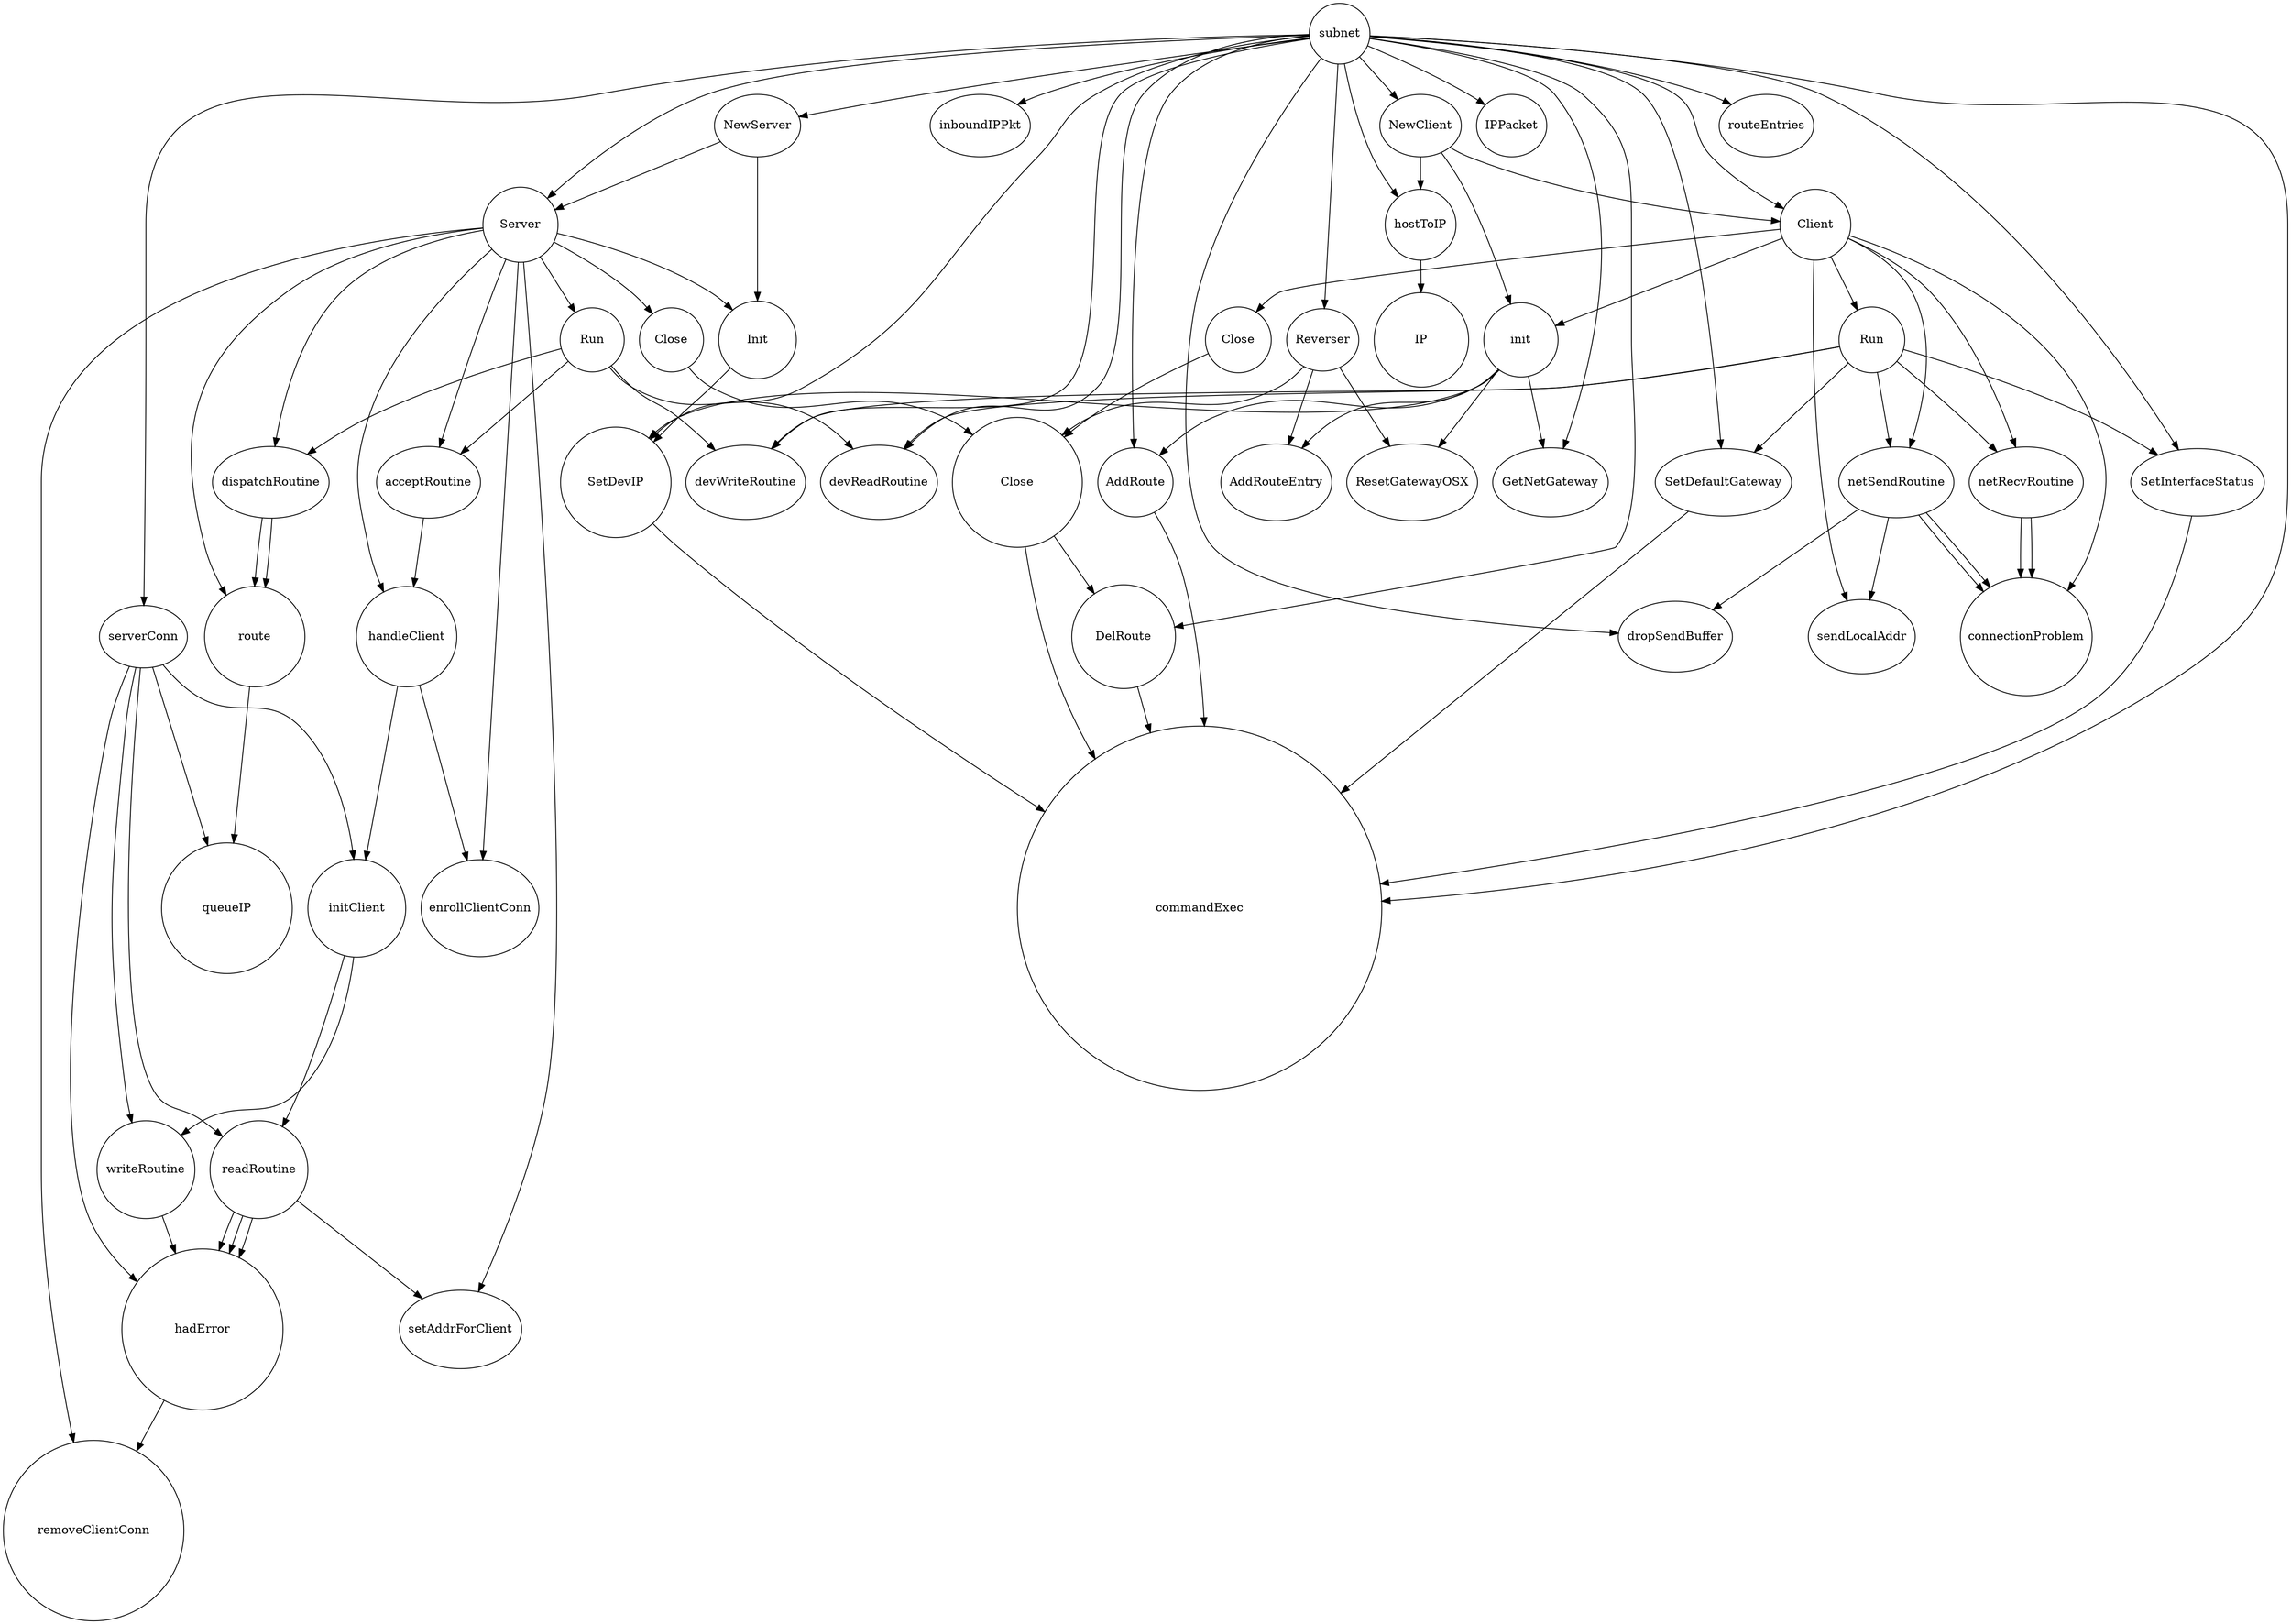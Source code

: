 digraph graphname {
3691592 [width=1.555850881655494] [height=1.555850881655494] [label="IP"];
19367 [width=1.9412722997070306] [height=1.9412722997070306] [label="connectionProblem"];
13405 [width=2.1379759290081126] [height=2.1379759290081126] [label="Close"];
18511 [width=1.1633119342665155] [height=1.1633119342665155] [label="netRecvRoutine"];
18388 [width=1.1645753356254964] [height=1.1645753356254964] [label="dropSendBuffer"];
11909 [width=1.22722154782744] [height=1.22722154782744] [label="devWriteRoutine"];
12896 [width=1.269857799688242] [height=1.269857799688242] [label="AddRouteEntry"];
17031 [width=1.0794072688079277] [height=1.0794072688079277] [label="Run"];
20048 [width=1.223051440624445] [height=1.223051440624445] [label="sendLocalAddr"];
1854 [width=1.6052038249223508] [height=1.6052038249223508] [label="writeRoutine"];
1532 [width=1.61703468587225] [height=1.61703468587225] [label="initClient"];
4379 [width=1.0209311638089793] [height=1.0209311638089793] [label="NewServer"];
1182 [width=1.0209311638089793] [height=1.0209311638089793] [label="inboundIPPkt"];
8486 [width=1.0616268729457599] [height=1.0616268729457599] [label="Close"];
5859 [width=1.0616268729457599] [height=1.0616268729457599] [label="Run"];
6532 [width=1.6504637412330705] [height=1.6504637412330705] [label="handleClient"];
362 [width=6] [height=6] [label="commandExec"];
12558 [width=1.0209311638089793] [height=1.0209311638089793] [label="Reverser"];
10500 [width=1.1457839014801265] [height=1.1457839014801265] [label="GetNetGateway"];
11278 [width=1.22722154782744] [height=1.22722154782744] [label="devReadRoutine"];
7795 [width=1.6504637412330705] [height=1.6504637412330705] [label="route"];
10123 [width=1.702694721340141] [height=1.702694721340141] [label="DelRoute"];
9219 [width=1.8165803191259333] [height=1.8165803191259333] [label="SetDevIP"];
9798 [width=1.1457839014801265] [height=1.1457839014801265] [label="AddRoute"];
17647 [width=1.1633119342665155] [height=1.1633119342665155] [label="netSendRoutine"];
7432 [width=1.184012591505633] [height=1.184012591505633] [label="dispatchRoutine"];
6077 [width=1.184012591505633] [height=1.184012591505633] [label="acceptRoutine"];
3287 [width=2.147066334534243] [height=2.147066334534243] [label="queueIP"];
7004 [width=2.9758562017741257] [height=2.9758562017741257] [label="removeClientConn"];
1354 [width=1.0209311638089793] [height=1.0209311638089793] [label="serverConn"];
1091 [width=1.0209311638089793] [height=1.0209311638089793] [label="IPPacket"];
9532 [width=1.104835829267567] [height=1.104835829267567] [label="SetDefaultGateway"];
6850 [width=1.2860583774231629] [height=1.2860583774231629] [label="setAddrForClient"];
3495 [width=2.658023568552078] [height=2.658023568552078] [label="hadError"];
842398787264 [width=1] [height=1] [label="subnet"];
20394 [width=1.0794072688079277] [height=1.0794072688079277] [label="Close"];
15886 [width=1.2244123308250223] [height=1.2244123308250223] [label="init"];
5413 [width=1.279134465971402] [height=1.279134465971402] [label="Init"];
8858 [width=1.104835829267567] [height=1.104835829267567] [label="SetInterfaceStatus"];
13162 [width=1.269857799688242] [height=1.269857799688242] [label="ResetGatewayOSX"];
6682 [width=1.5916585216077532] [height=1.5916585216077532] [label="enrollClientConn"];
3858 [width=1.2384387568346213] [height=1.2384387568346213] [label="Server"];
2251 [width=1.6052038249223508] [height=1.6052038249223508] [label="readRoutine"];
14710 [width=1.0209311638089793] [height=1.0209311638089793] [label="NewClient"];
12694 [width=1.0209311638089793] [height=1.0209311638089793] [label="routeEntries"];
90 [width=1.165936225826074] [height=1.165936225826074] [label="hostToIP"];
14143 [width=1.165936225826074] [height=1.165936225826074] [label="Client"];
"842398787264" -> "14143";
"842398787264" -> "14710";
"14710" -> "14143";
"14710" -> "90";
"14710" -> "15886";
"14143" -> "15886";
"15886" -> "9219";
"15886" -> "10500";
"15886" -> "9798";
"15886" -> "12896";
"15886" -> "13162";
"14143" -> "17031";
"17031" -> "9532";
"17031" -> "8858";
"17031" -> "17647";
"17031" -> "18511";
"17031" -> "11278";
"17031" -> "11909";
"14143" -> "17647";
"17647" -> "20048";
"17647" -> "19367";
"17647" -> "19367";
"17647" -> "18388";
"842398787264" -> "18388";
"14143" -> "18511";
"18511" -> "19367";
"18511" -> "19367";
"14143" -> "19367";
"14143" -> "20048";
"14143" -> "20394";
"20394" -> "13405";
"842398787264" -> "1091";
"842398787264" -> "1182";
"842398787264" -> "8858";
"8858" -> "362";
"842398787264" -> "9219";
"9219" -> "362";
"842398787264" -> "9532";
"9532" -> "362";
"842398787264" -> "9798";
"9798" -> "362";
"842398787264" -> "10123";
"10123" -> "362";
"842398787264" -> "10500";
"842398787264" -> "12558";
"842398787264" -> "12694";
"12558" -> "12896";
"12558" -> "13162";
"12558" -> "13405";
"13405" -> "10123";
"13405" -> "362";
"842398787264" -> "3858";
"842398787264" -> "4379";
"4379" -> "3858";
"4379" -> "5413";
"3858" -> "5413";
"5413" -> "9219";
"3858" -> "5859";
"5859" -> "6077";
"5859" -> "7432";
"5859" -> "11909";
"5859" -> "11278";
"3858" -> "6077";
"6077" -> "6532";
"3858" -> "6532";
"6532" -> "6682";
"6532" -> "1532";
"3858" -> "6682";
"3858" -> "6850";
"3858" -> "7004";
"3858" -> "7432";
"7432" -> "7795";
"7432" -> "7795";
"3858" -> "7795";
"7795" -> "3287";
"3858" -> "8486";
"8486" -> "13405";
"842398787264" -> "1354";
"1354" -> "1532";
"1532" -> "2251";
"1532" -> "1854";
"1354" -> "1854";
"1854" -> "3495";
"1354" -> "2251";
"2251" -> "3495";
"2251" -> "3495";
"2251" -> "6850";
"2251" -> "3495";
"1354" -> "3287";
"1354" -> "3495";
"3495" -> "7004";
"842398787264" -> "11278";
"842398787264" -> "11909";
"842398787264" -> "90";
"90" -> "3691592";
"842398787264" -> "362";
}
